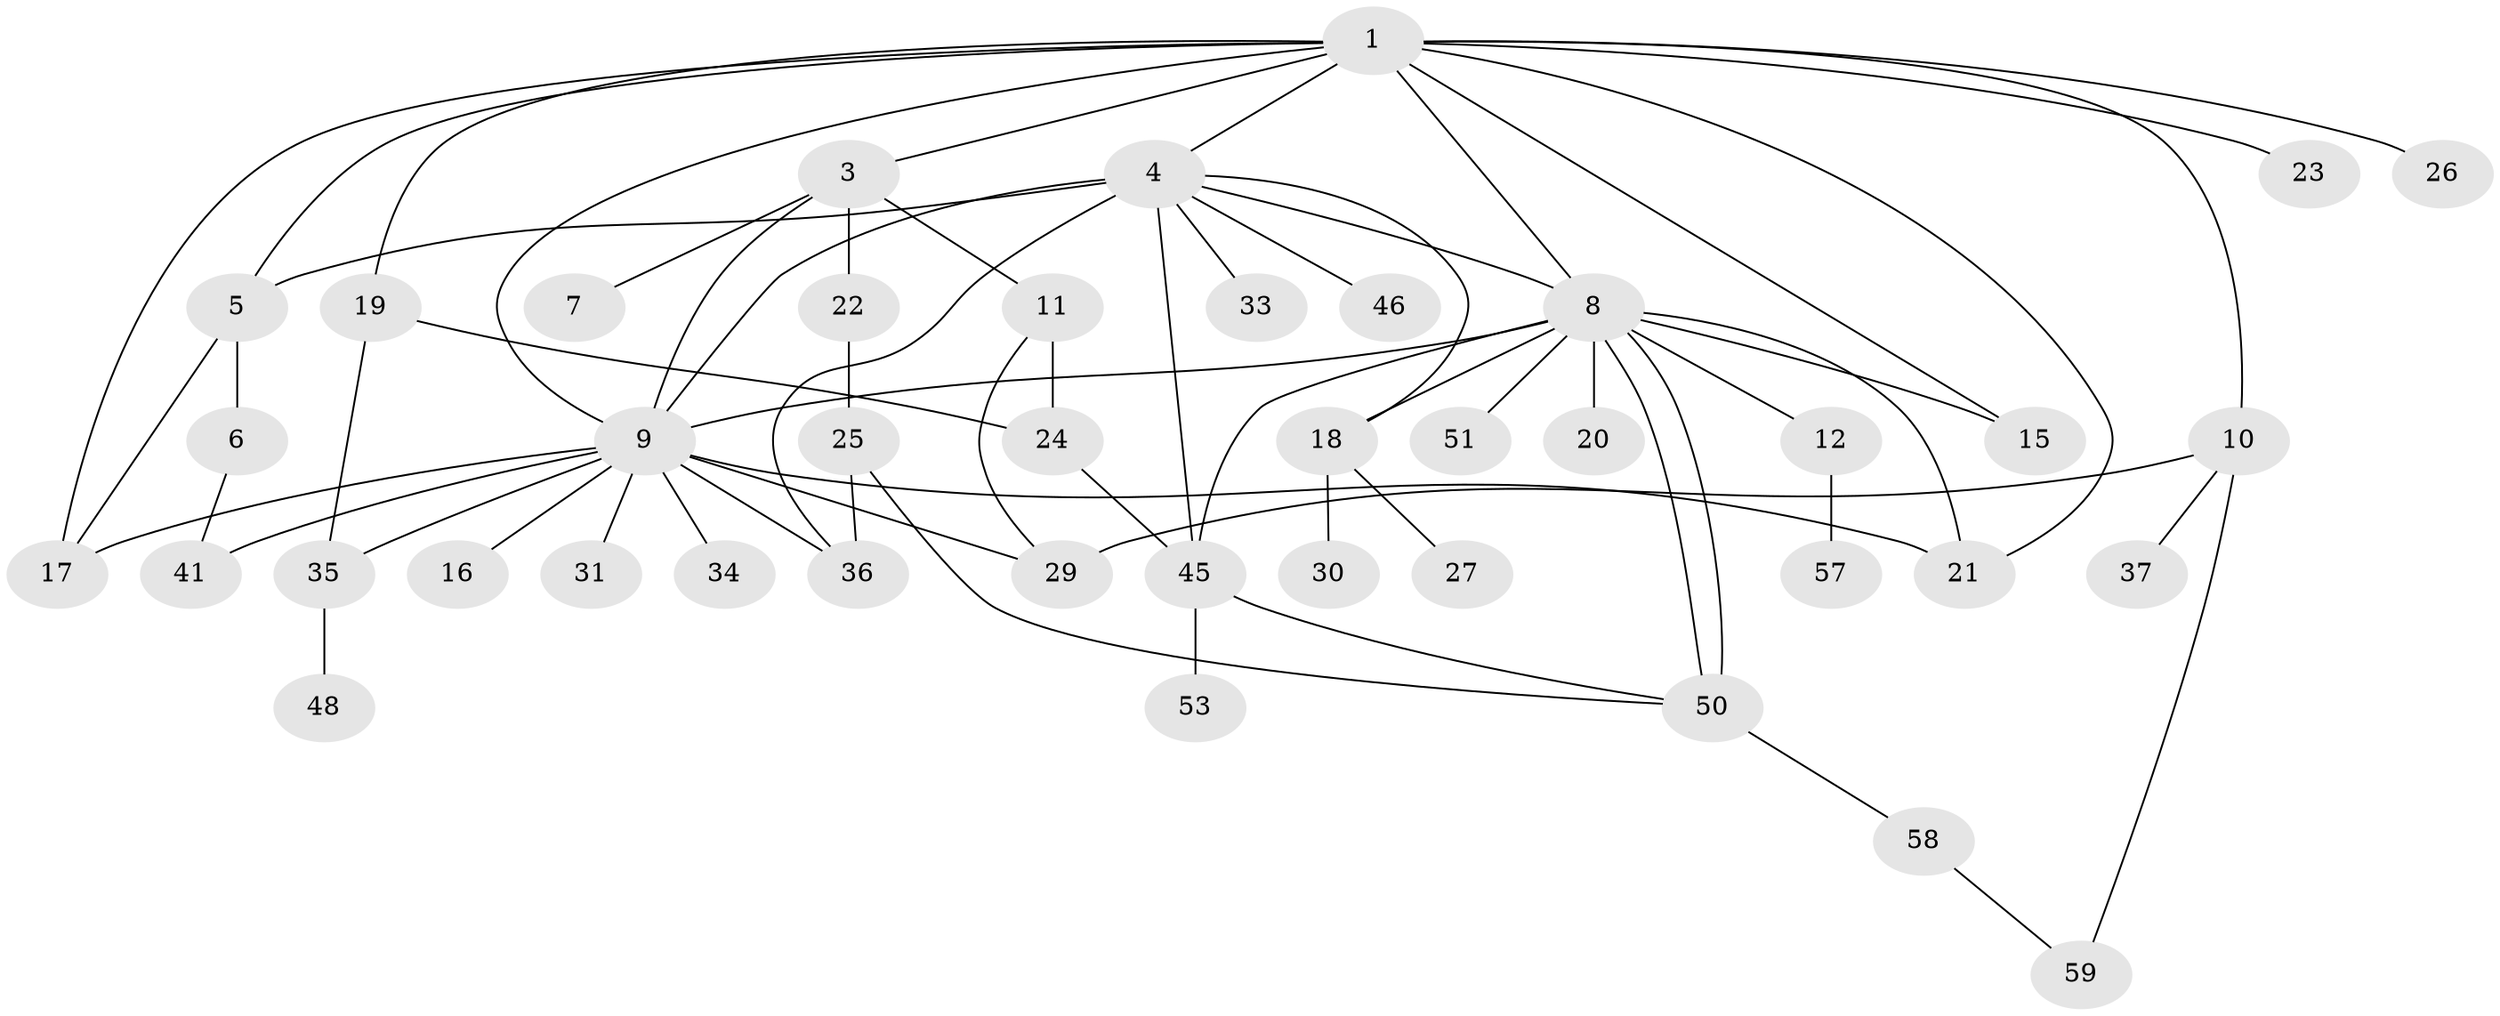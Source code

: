 // original degree distribution, {4: 0.04918032786885246, 11: 0.04918032786885246, 5: 0.06557377049180328, 2: 0.19672131147540983, 1: 0.3770491803278688, 12: 0.01639344262295082, 3: 0.19672131147540983, 6: 0.04918032786885246}
// Generated by graph-tools (version 1.1) at 2025/18/03/04/25 18:18:20]
// undirected, 42 vertices, 65 edges
graph export_dot {
graph [start="1"]
  node [color=gray90,style=filled];
  1 [super="+2"];
  3;
  4 [super="+47+54+55"];
  5 [super="+44"];
  6;
  7;
  8 [super="+14+52+38+56"];
  9 [super="+13"];
  10;
  11;
  12;
  15;
  16;
  17;
  18;
  19;
  20;
  21 [super="+32"];
  22 [super="+39"];
  23;
  24;
  25 [super="+49+28"];
  26;
  27 [super="+42"];
  29 [super="+60"];
  30;
  31;
  33;
  34;
  35;
  36;
  37;
  41;
  45;
  46;
  48;
  50;
  51;
  53;
  57;
  58;
  59;
  1 -- 3;
  1 -- 4;
  1 -- 15;
  1 -- 5;
  1 -- 8;
  1 -- 10;
  1 -- 17;
  1 -- 19;
  1 -- 21;
  1 -- 23;
  1 -- 26;
  1 -- 9;
  3 -- 7;
  3 -- 9;
  3 -- 11;
  3 -- 22;
  4 -- 8;
  4 -- 18;
  4 -- 33;
  4 -- 45 [weight=2];
  4 -- 46;
  4 -- 9 [weight=2];
  4 -- 36;
  4 -- 5;
  5 -- 6;
  5 -- 17;
  6 -- 41;
  8 -- 9;
  8 -- 12;
  8 -- 18 [weight=2];
  8 -- 50 [weight=2];
  8 -- 50;
  8 -- 20;
  8 -- 21;
  8 -- 15;
  8 -- 51;
  8 -- 45;
  9 -- 31;
  9 -- 34;
  9 -- 35;
  9 -- 36;
  9 -- 41;
  9 -- 16;
  9 -- 17;
  9 -- 21;
  9 -- 29;
  10 -- 29;
  10 -- 37;
  10 -- 59;
  11 -- 24;
  11 -- 29;
  12 -- 57;
  18 -- 27 [weight=2];
  18 -- 30;
  19 -- 24;
  19 -- 35;
  22 -- 25;
  24 -- 45;
  25 -- 36;
  25 -- 50;
  35 -- 48;
  45 -- 50;
  45 -- 53;
  50 -- 58;
  58 -- 59;
}
